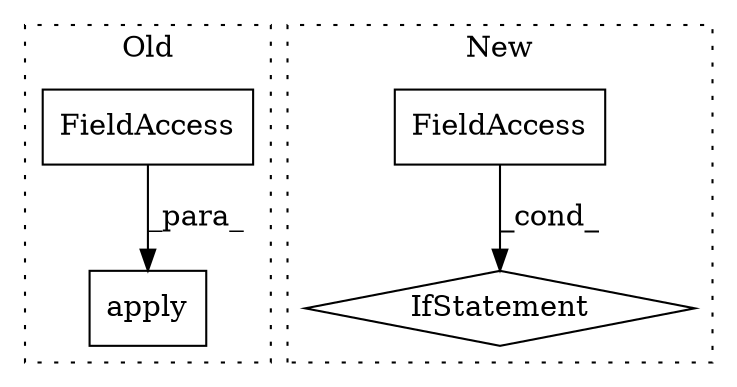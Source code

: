 digraph G {
subgraph cluster0 {
1 [label="apply" a="32" s="7589,7619" l="6,1" shape="box"];
3 [label="FieldAccess" a="22" s="7612" l="7" shape="box"];
label = "Old";
style="dotted";
}
subgraph cluster1 {
2 [label="IfStatement" a="25" s="7437,7455" l="4,2" shape="diamond"];
4 [label="FieldAccess" a="22" s="7441" l="14" shape="box"];
label = "New";
style="dotted";
}
3 -> 1 [label="_para_"];
4 -> 2 [label="_cond_"];
}